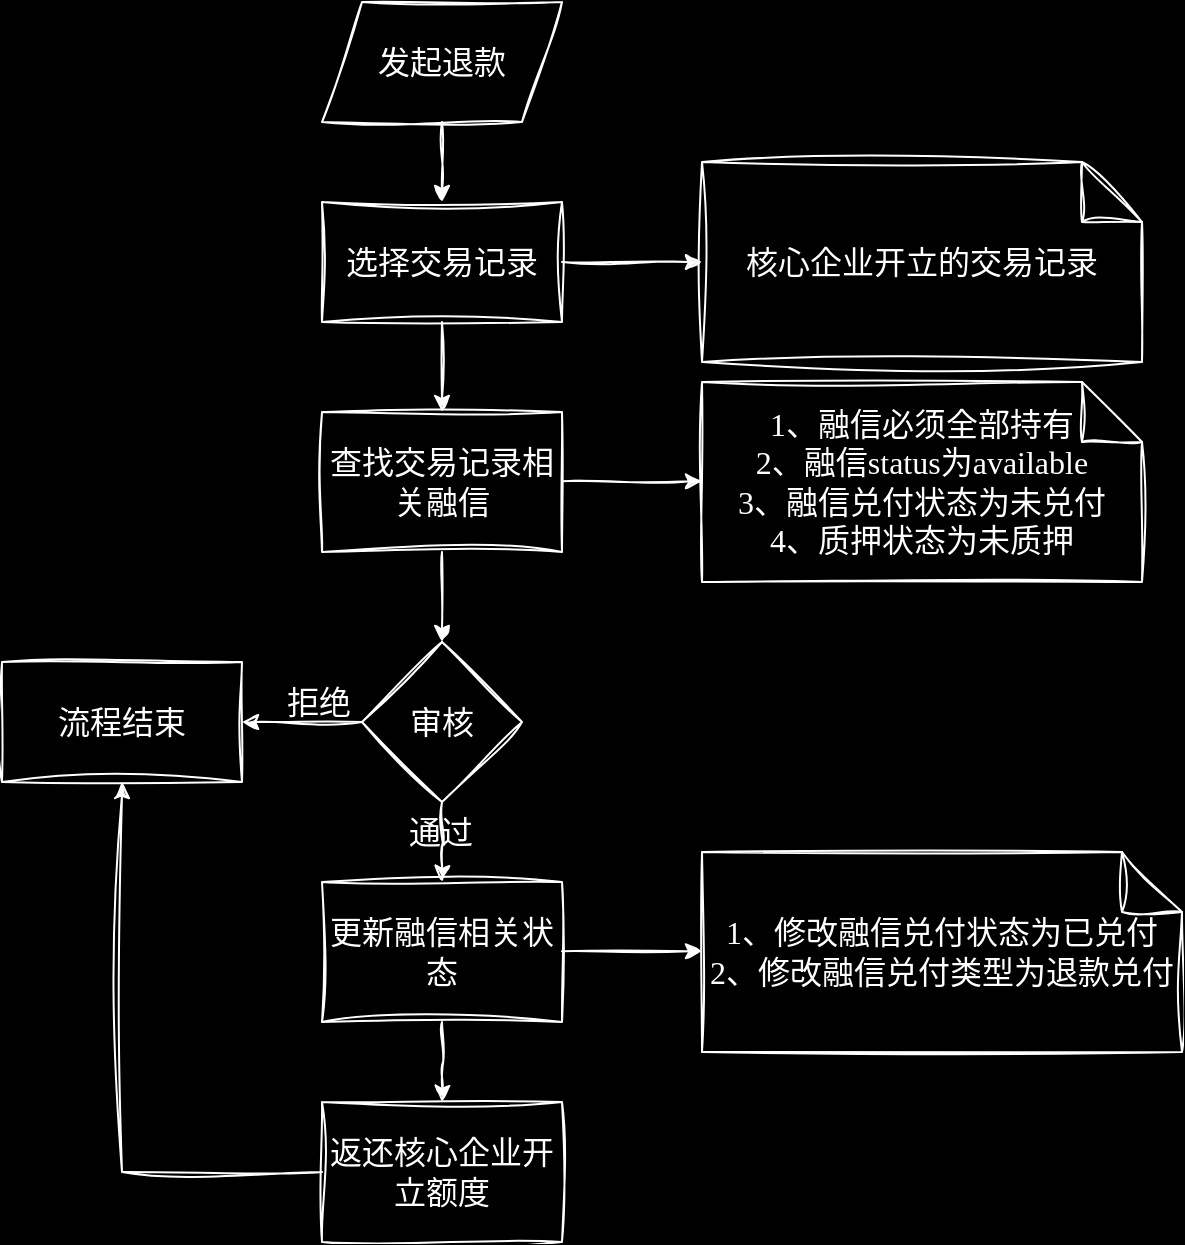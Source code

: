 <mxfile version="24.7.12">
  <diagram name="第 1 页" id="xSBUUF7zfyPPVn0Ek9fH">
    <mxGraphModel dx="1242" dy="785" grid="1" gridSize="10" guides="1" tooltips="1" connect="1" arrows="1" fold="1" page="1" pageScale="1" pageWidth="827" pageHeight="1169" background="#000000" math="0" shadow="0">
      <root>
        <mxCell id="0" />
        <mxCell id="1" parent="0" />
        <mxCell id="6oIkDb-312-8pM6s9ORh-19" value="" style="edgeStyle=orthogonalEdgeStyle;rounded=0;sketch=1;hachureGap=4;jiggle=2;curveFitting=1;orthogonalLoop=1;jettySize=auto;html=1;fontFamily=Long Cang;fontSource=https%3A%2F%2Ffonts.googleapis.com%2Fcss%3Ffamily%3DLong%2BCang;fontSize=16;" parent="1" source="6oIkDb-312-8pM6s9ORh-17" target="6oIkDb-312-8pM6s9ORh-18" edge="1">
          <mxGeometry relative="1" as="geometry" />
        </mxCell>
        <mxCell id="6oIkDb-312-8pM6s9ORh-20" value="" style="edgeStyle=orthogonalEdgeStyle;rounded=0;sketch=1;hachureGap=4;jiggle=2;curveFitting=1;orthogonalLoop=1;jettySize=auto;html=1;fontFamily=Long Cang;fontSource=https%3A%2F%2Ffonts.googleapis.com%2Fcss%3Ffamily%3DLong%2BCang;strokeColor=#FFFFFF;fontSize=16;" parent="1" source="6oIkDb-312-8pM6s9ORh-17" target="6oIkDb-312-8pM6s9ORh-18" edge="1">
          <mxGeometry relative="1" as="geometry" />
        </mxCell>
        <mxCell id="6oIkDb-312-8pM6s9ORh-17" value="&lt;font color=&quot;#ffffff&quot; data-font-src=&quot;https://fonts.googleapis.com/css?family=Long+Cang&quot; style=&quot;font-size: 16px;&quot;&gt;发起退款&lt;/font&gt;" style="shape=parallelogram;perimeter=parallelogramPerimeter;whiteSpace=wrap;html=1;fixedSize=1;sketch=1;hachureGap=4;jiggle=2;curveFitting=1;fontFamily=Long Cang;fontSource=https%3A%2F%2Ffonts.googleapis.com%2Fcss%3Ffamily%3DLong%2BCang;fillColor=none;strokeColor=#FFFFFF;fontSize=16;" parent="1" vertex="1">
          <mxGeometry x="310" y="100" width="120" height="60" as="geometry" />
        </mxCell>
        <mxCell id="6oIkDb-312-8pM6s9ORh-22" value="" style="edgeStyle=orthogonalEdgeStyle;rounded=0;sketch=1;hachureGap=4;jiggle=2;curveFitting=1;orthogonalLoop=1;jettySize=auto;html=1;fontFamily=Long Cang;fontSource=https%3A%2F%2Ffonts.googleapis.com%2Fcss%3Ffamily%3DLong%2BCang;strokeColor=#FFFFFF;fontSize=16;" parent="1" source="6oIkDb-312-8pM6s9ORh-18" target="6oIkDb-312-8pM6s9ORh-21" edge="1">
          <mxGeometry relative="1" as="geometry" />
        </mxCell>
        <mxCell id="6oIkDb-312-8pM6s9ORh-18" value="&lt;font style=&quot;font-size: 16px;&quot; color=&quot;#ffffff&quot;&gt;选择交易记录&lt;/font&gt;" style="whiteSpace=wrap;html=1;fontFamily=Long Cang;fillColor=none;strokeColor=#FFFFFF;sketch=1;hachureGap=4;jiggle=2;curveFitting=1;fontSource=https%3A%2F%2Ffonts.googleapis.com%2Fcss%3Ffamily%3DLong%2BCang;fontSize=16;" parent="1" vertex="1">
          <mxGeometry x="310" y="200" width="120" height="60" as="geometry" />
        </mxCell>
        <mxCell id="6oIkDb-312-8pM6s9ORh-29" value="" style="edgeStyle=orthogonalEdgeStyle;rounded=0;sketch=1;hachureGap=4;jiggle=2;curveFitting=1;orthogonalLoop=1;jettySize=auto;html=1;fontFamily=Long Cang;fontSource=https%3A%2F%2Ffonts.googleapis.com%2Fcss%3Ffamily%3DLong%2BCang;strokeColor=#FFFFFF;curved=0;fontSize=16;" parent="1" source="6oIkDb-312-8pM6s9ORh-21" target="6oIkDb-312-8pM6s9ORh-28" edge="1">
          <mxGeometry relative="1" as="geometry" />
        </mxCell>
        <mxCell id="6oIkDb-312-8pM6s9ORh-21" value="&lt;font style=&quot;font-size: 16px;&quot; color=&quot;#ffffff&quot;&gt;查找交易记录相关融信&lt;/font&gt;" style="whiteSpace=wrap;html=1;fontFamily=Long Cang;fillColor=none;strokeColor=#FFFFFF;sketch=1;hachureGap=4;jiggle=2;curveFitting=1;fontSource=https%3A%2F%2Ffonts.googleapis.com%2Fcss%3Ffamily%3DLong%2BCang;fontSize=16;" parent="1" vertex="1">
          <mxGeometry x="310" y="305" width="120" height="70" as="geometry" />
        </mxCell>
        <mxCell id="6oIkDb-312-8pM6s9ORh-23" value="&lt;font style=&quot;font-size: 16px;&quot; color=&quot;#ffffff&quot;&gt;核心企业开立的交易记录&lt;/font&gt;" style="shape=note;whiteSpace=wrap;html=1;backgroundOutline=1;darkOpacity=0.05;sketch=1;hachureGap=4;jiggle=2;curveFitting=1;fontFamily=Long Cang;fontSource=https%3A%2F%2Ffonts.googleapis.com%2Fcss%3Ffamily%3DLong%2BCang;fillColor=none;strokeColor=#FFFFFF;fontSize=16;" parent="1" vertex="1">
          <mxGeometry x="500" y="180" width="220" height="100" as="geometry" />
        </mxCell>
        <mxCell id="6oIkDb-312-8pM6s9ORh-24" style="edgeStyle=orthogonalEdgeStyle;rounded=0;sketch=1;hachureGap=4;jiggle=2;curveFitting=1;orthogonalLoop=1;jettySize=auto;html=1;entryX=0;entryY=0.5;entryDx=0;entryDy=0;entryPerimeter=0;fontFamily=Long Cang;fontSource=https%3A%2F%2Ffonts.googleapis.com%2Fcss%3Ffamily%3DLong%2BCang;strokeColor=#FFFFFF;fontSize=16;" parent="1" source="6oIkDb-312-8pM6s9ORh-18" target="6oIkDb-312-8pM6s9ORh-23" edge="1">
          <mxGeometry relative="1" as="geometry" />
        </mxCell>
        <mxCell id="6oIkDb-312-8pM6s9ORh-25" value="&lt;font style=&quot;font-size: 16px;&quot; color=&quot;#ffffff&quot;&gt;1、融信必须全部持有&lt;/font&gt;&lt;div style=&quot;font-size: 16px;&quot;&gt;&lt;font style=&quot;font-size: 16px;&quot; color=&quot;#ffffff&quot;&gt;2、融信status为available&lt;br style=&quot;font-size: 16px;&quot;&gt;&lt;/font&gt;&lt;div style=&quot;font-size: 16px;&quot;&gt;&lt;div style=&quot;font-size: 16px;&quot;&gt;&lt;div style=&quot;font-size: 16px;&quot;&gt;&lt;font style=&quot;font-size: 16px;&quot; color=&quot;#ffffff&quot;&gt;3、融信兑付状态为未兑付&lt;/font&gt;&lt;/div&gt;&lt;div style=&quot;font-size: 16px;&quot;&gt;&lt;font style=&quot;font-size: 16px;&quot; color=&quot;#ffffff&quot;&gt;4、质押状态为未质押&lt;/font&gt;&lt;/div&gt;&lt;/div&gt;&lt;/div&gt;&lt;/div&gt;" style="shape=note;whiteSpace=wrap;html=1;backgroundOutline=1;darkOpacity=0.05;sketch=1;hachureGap=4;jiggle=2;curveFitting=1;fontFamily=Long Cang;fontSource=https%3A%2F%2Ffonts.googleapis.com%2Fcss%3Ffamily%3DLong%2BCang;fillColor=none;strokeColor=#FFFFFF;fontSize=16;" parent="1" vertex="1">
          <mxGeometry x="500" y="290" width="220" height="100" as="geometry" />
        </mxCell>
        <mxCell id="6oIkDb-312-8pM6s9ORh-26" style="edgeStyle=orthogonalEdgeStyle;rounded=0;sketch=1;hachureGap=4;jiggle=2;curveFitting=1;orthogonalLoop=1;jettySize=auto;html=1;entryX=0;entryY=0.5;entryDx=0;entryDy=0;entryPerimeter=0;fontFamily=Long Cang;fontSource=https%3A%2F%2Ffonts.googleapis.com%2Fcss%3Ffamily%3DLong%2BCang;strokeColor=#FFFFFF;fontSize=16;" parent="1" edge="1">
          <mxGeometry relative="1" as="geometry">
            <mxPoint x="430" y="339.62" as="sourcePoint" />
            <mxPoint x="500" y="339.62" as="targetPoint" />
          </mxGeometry>
        </mxCell>
        <mxCell id="6oIkDb-312-8pM6s9ORh-44" value="" style="edgeStyle=orthogonalEdgeStyle;rounded=0;sketch=1;hachureGap=4;jiggle=2;curveFitting=1;orthogonalLoop=1;jettySize=auto;html=1;fontFamily=Long Cang;fontSource=https%3A%2F%2Ffonts.googleapis.com%2Fcss%3Ffamily%3DLong%2BCang;strokeColor=#FFFFFF;fontSize=16;" parent="1" source="6oIkDb-312-8pM6s9ORh-28" target="6oIkDb-312-8pM6s9ORh-43" edge="1">
          <mxGeometry relative="1" as="geometry" />
        </mxCell>
        <mxCell id="6oIkDb-312-8pM6s9ORh-45" value="拒绝" style="edgeLabel;html=1;align=center;verticalAlign=bottom;resizable=0;points=[];sketch=1;hachureGap=4;jiggle=2;curveFitting=1;fontFamily=Long Cang;fontSource=https%3A%2F%2Ffonts.googleapis.com%2Fcss%3Ffamily%3DLong%2BCang;labelBackgroundColor=none;fontColor=#FFFFFF;fontSize=16;" parent="6oIkDb-312-8pM6s9ORh-44" vertex="1" connectable="0">
          <mxGeometry x="-0.261" y="1" relative="1" as="geometry">
            <mxPoint as="offset" />
          </mxGeometry>
        </mxCell>
        <mxCell id="6oIkDb-312-8pM6s9ORh-28" value="&lt;font style=&quot;font-size: 16px;&quot; color=&quot;#ffffff&quot;&gt;审核&lt;/font&gt;" style="rhombus;whiteSpace=wrap;html=1;fontFamily=Long Cang;fillColor=none;strokeColor=#FFFFFF;sketch=1;hachureGap=4;jiggle=2;curveFitting=1;fontSource=https%3A%2F%2Ffonts.googleapis.com%2Fcss%3Ffamily%3DLong%2BCang;fontSize=16;" parent="1" vertex="1">
          <mxGeometry x="330" y="420" width="80" height="80" as="geometry" />
        </mxCell>
        <mxCell id="6oIkDb-312-8pM6s9ORh-30" value="" style="edgeStyle=orthogonalEdgeStyle;rounded=0;sketch=1;hachureGap=4;jiggle=2;curveFitting=1;orthogonalLoop=1;jettySize=auto;html=1;fontFamily=Long Cang;fontSource=https%3A%2F%2Ffonts.googleapis.com%2Fcss%3Ffamily%3DLong%2BCang;strokeColor=#FFFFFF;curved=0;fontSize=16;" parent="1" edge="1">
          <mxGeometry relative="1" as="geometry">
            <mxPoint x="370" y="500" as="sourcePoint" />
            <mxPoint x="370" y="540" as="targetPoint" />
          </mxGeometry>
        </mxCell>
        <mxCell id="6oIkDb-312-8pM6s9ORh-34" value="通过" style="edgeLabel;html=1;align=center;verticalAlign=middle;resizable=0;points=[];sketch=1;hachureGap=4;jiggle=2;curveFitting=1;fontFamily=Long Cang;fontSource=https%3A%2F%2Ffonts.googleapis.com%2Fcss%3Ffamily%3DLong%2BCang;labelBackgroundColor=none;fontColor=#FFFFFF;fontSize=16;" parent="6oIkDb-312-8pM6s9ORh-30" vertex="1" connectable="0">
          <mxGeometry x="-0.314" y="-2" relative="1" as="geometry">
            <mxPoint as="offset" />
          </mxGeometry>
        </mxCell>
        <mxCell id="6oIkDb-312-8pM6s9ORh-32" value="&lt;font style=&quot;font-size: 16px;&quot; color=&quot;#ffffff&quot;&gt;更新融信相关状态&lt;/font&gt;" style="whiteSpace=wrap;html=1;fontFamily=Long Cang;fillColor=none;strokeColor=#FFFFFF;sketch=1;hachureGap=4;jiggle=2;curveFitting=1;fontSource=https%3A%2F%2Ffonts.googleapis.com%2Fcss%3Ffamily%3DLong%2BCang;fontSize=16;" parent="1" vertex="1">
          <mxGeometry x="310" y="540" width="120" height="70" as="geometry" />
        </mxCell>
        <mxCell id="6oIkDb-312-8pM6s9ORh-35" value="&lt;font style=&quot;font-size: 16px;&quot; color=&quot;#ffffff&quot;&gt;1、修改融信兑付状态为已兑付&lt;/font&gt;&lt;div style=&quot;font-size: 16px;&quot;&gt;&lt;font style=&quot;font-size: 16px;&quot; color=&quot;#ffffff&quot;&gt;2、修改融信兑付类型为退款兑付&lt;/font&gt;&lt;/div&gt;" style="shape=note;whiteSpace=wrap;html=1;backgroundOutline=1;darkOpacity=0.05;sketch=1;hachureGap=4;jiggle=2;curveFitting=1;fontFamily=Long Cang;fontSource=https%3A%2F%2Ffonts.googleapis.com%2Fcss%3Ffamily%3DLong%2BCang;fillColor=none;strokeColor=#FFFFFF;fontSize=16;" parent="1" vertex="1">
          <mxGeometry x="500" y="525" width="240" height="100" as="geometry" />
        </mxCell>
        <mxCell id="6oIkDb-312-8pM6s9ORh-36" style="edgeStyle=orthogonalEdgeStyle;rounded=0;sketch=1;hachureGap=4;jiggle=2;curveFitting=1;orthogonalLoop=1;jettySize=auto;html=1;entryX=0;entryY=0.5;entryDx=0;entryDy=0;entryPerimeter=0;fontFamily=Long Cang;fontSource=https%3A%2F%2Ffonts.googleapis.com%2Fcss%3Ffamily%3DLong%2BCang;strokeColor=#FFFFFF;fontSize=16;" parent="1" edge="1">
          <mxGeometry relative="1" as="geometry">
            <mxPoint x="430" y="574.62" as="sourcePoint" />
            <mxPoint x="500" y="574.62" as="targetPoint" />
          </mxGeometry>
        </mxCell>
        <mxCell id="6oIkDb-312-8pM6s9ORh-37" value="" style="edgeStyle=orthogonalEdgeStyle;rounded=0;sketch=1;hachureGap=4;jiggle=2;curveFitting=1;orthogonalLoop=1;jettySize=auto;html=1;fontFamily=Long Cang;fontSource=https%3A%2F%2Ffonts.googleapis.com%2Fcss%3Ffamily%3DLong%2BCang;strokeColor=#FFFFFF;curved=0;fontSize=16;" parent="1" edge="1">
          <mxGeometry relative="1" as="geometry">
            <mxPoint x="370" y="610" as="sourcePoint" />
            <mxPoint x="370" y="650" as="targetPoint" />
          </mxGeometry>
        </mxCell>
        <mxCell id="6oIkDb-312-8pM6s9ORh-46" style="edgeStyle=orthogonalEdgeStyle;rounded=0;sketch=1;hachureGap=4;jiggle=2;curveFitting=1;orthogonalLoop=1;jettySize=auto;html=1;fontFamily=Long Cang;fontSource=https%3A%2F%2Ffonts.googleapis.com%2Fcss%3Ffamily%3DLong%2BCang;strokeColor=#FFFFFF;entryX=0.5;entryY=1;entryDx=0;entryDy=0;fontSize=16;" parent="1" source="6oIkDb-312-8pM6s9ORh-39" target="6oIkDb-312-8pM6s9ORh-43" edge="1">
          <mxGeometry relative="1" as="geometry">
            <mxPoint x="210" y="500" as="targetPoint" />
          </mxGeometry>
        </mxCell>
        <mxCell id="6oIkDb-312-8pM6s9ORh-39" value="&lt;font style=&quot;font-size: 16px;&quot; color=&quot;#ffffff&quot;&gt;返还核心企业开立额度&lt;/font&gt;" style="whiteSpace=wrap;html=1;fontFamily=Long Cang;fillColor=none;strokeColor=#FFFFFF;sketch=1;hachureGap=4;jiggle=2;curveFitting=1;fontSource=https%3A%2F%2Ffonts.googleapis.com%2Fcss%3Ffamily%3DLong%2BCang;fontSize=16;" parent="1" vertex="1">
          <mxGeometry x="310" y="650" width="120" height="70" as="geometry" />
        </mxCell>
        <mxCell id="6oIkDb-312-8pM6s9ORh-43" value="&lt;font style=&quot;font-size: 16px;&quot; color=&quot;#ffffff&quot;&gt;流程结束&lt;/font&gt;" style="whiteSpace=wrap;html=1;fontFamily=Long Cang;fillColor=none;strokeColor=#FFFFFF;sketch=1;hachureGap=4;jiggle=2;curveFitting=1;fontSource=https%3A%2F%2Ffonts.googleapis.com%2Fcss%3Ffamily%3DLong%2BCang;fontSize=16;" parent="1" vertex="1">
          <mxGeometry x="150" y="430" width="120" height="60" as="geometry" />
        </mxCell>
      </root>
    </mxGraphModel>
  </diagram>
</mxfile>
